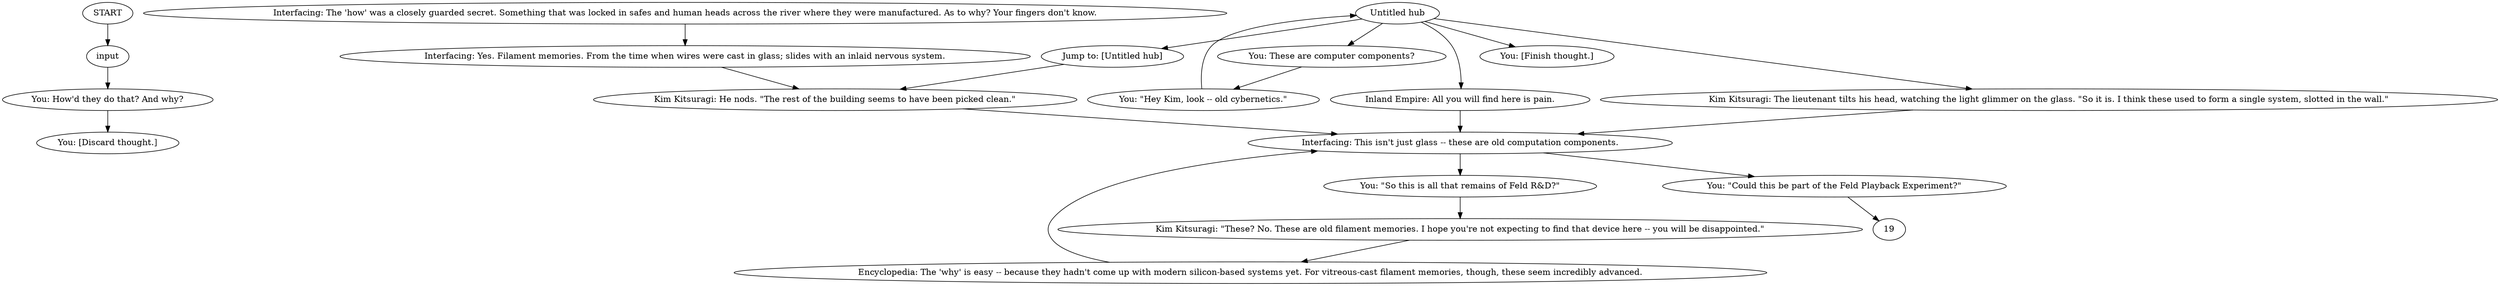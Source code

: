 # LAIR ORB / wiresinglass
# A brief convo with Interfacing about the times they made computer parts with glass
# ==================================================
digraph G {
	  0 [label="START"];
	  1 [label="input"];
	  2 [label="Interfacing: The 'how' was a closely guarded secret. Something that was locked in safes and human heads across the river where they were manufactured. As to why? Your fingers don't know."];
	  3 [label="You: [Discard thought.]"];
	  4 [label="You: \"So this is all that remains of Feld R&D?\""];
	  5 [label="Inland Empire: All you will find here is pain."];
	  6 [label="Encyclopedia: The 'why' is easy -- because they hadn't come up with modern silicon-based systems yet. For vitreous-cast filament memories, though, these seem incredibly advanced."];
	  7 [label="Interfacing: Yes. Filament memories. From the time when wires were cast in glass; slides with an inlaid nervous system."];
	  8 [label="You: \"Hey Kim, look -- old cybernetics.\""];
	  9 [label="Jump to: [Untitled hub]"];
	  10 [label="Interfacing: This isn't just glass -- these are old computation components."];
	  11 [label="You: How'd they do that? And why?"];
	  12 [label="You: These are computer components?"];
	  13 [label="You: \"Could this be part of the Feld Playback Experiment?\""];
	  14 [label="You: [Finish thought.]"];
	  15 [label="Kim Kitsuragi: The lieutenant tilts his head, watching the light glimmer on the glass. \"So it is. I think these used to form a single system, slotted in the wall.\""];
	  16 [label="Untitled hub"];
	  17 [label="Kim Kitsuragi: He nods. \"The rest of the building seems to have been picked clean.\""];
	  18 [label="Kim Kitsuragi: \"These? No. These are old filament memories. I hope you're not expecting to find that device here -- you will be disappointed.\""];
	  0 -> 1
	  1 -> 11
	  2 -> 7
	  4 -> 18
	  5 -> 10
	  6 -> 10
	  7 -> 17
	  8 -> 16
	  9 -> 17
	  10 -> 4
	  10 -> 13
	  11 -> 3
	  12 -> 8
	  13 -> 19
	  15 -> 10
	  16 -> 5
	  16 -> 9
	  16 -> 12
	  16 -> 14
	  16 -> 15
	  17 -> 10
	  18 -> 6
}

